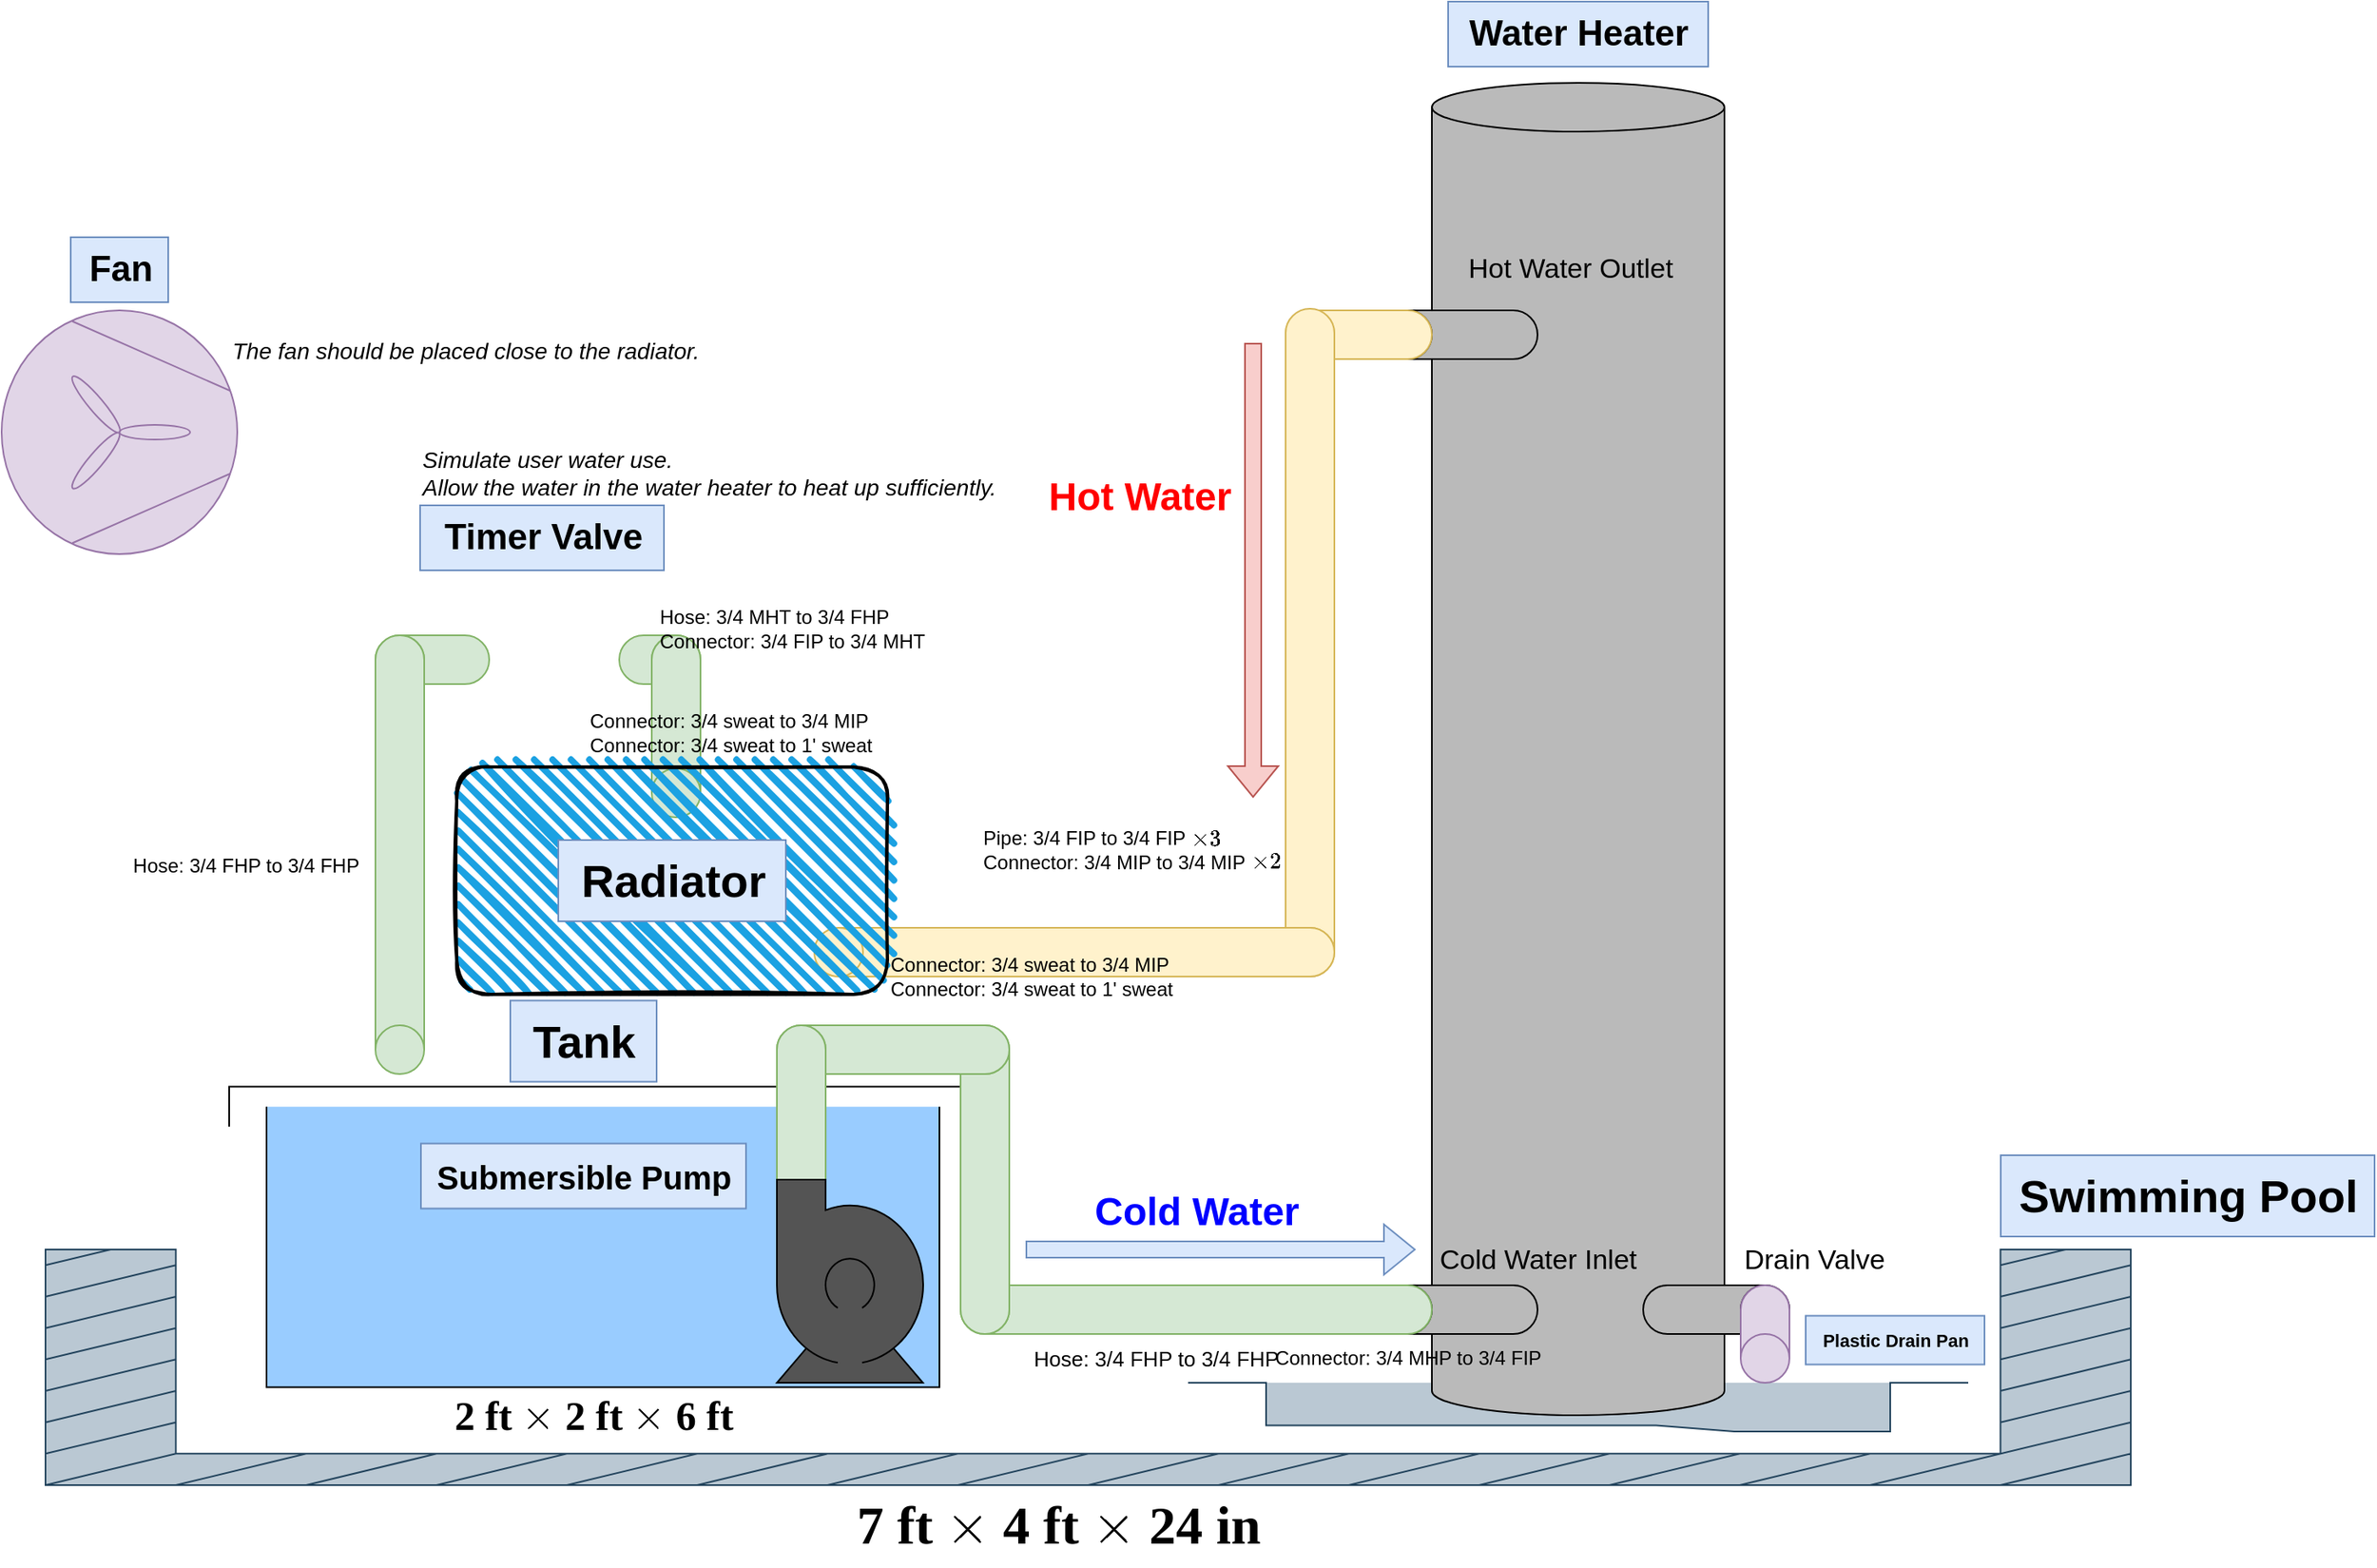 <mxfile version="22.1.7" type="github">
  <diagram name="Page-1" id="lstI_QHoVGvQYEMmkvc0">
    <mxGraphModel dx="3290" dy="2406" grid="1" gridSize="10" guides="1" tooltips="1" connect="1" arrows="1" fold="1" page="1" pageScale="1" pageWidth="850" pageHeight="1100" math="1" shadow="0">
      <root>
        <mxCell id="0" />
        <mxCell id="1" parent="0" />
        <mxCell id="xNpF79A458BB7G23AFrS-22" value="" style="shape=mxgraph.pid.vessels.concrete_tank;html=1;pointerEvents=1;align=center;verticalLabelPosition=bottom;verticalAlign=top;dashed=0;fillColor=#bac8d3;strokeColor=#23445d;" vertex="1" parent="1">
          <mxGeometry x="-483" y="148" width="1283" height="145" as="geometry" />
        </mxCell>
        <mxCell id="xNpF79A458BB7G23AFrS-1" value="" style="shape=mxgraph.pid.vessels.container,_tank,_cistern_(boot);html=1;pointerEvents=1;align=center;verticalLabelPosition=bottom;verticalAlign=top;dashed=0;fillColor=#bac8d3;strokeColor=#23445d;" vertex="1" parent="1">
          <mxGeometry x="220" y="230" width="480" height="30" as="geometry" />
        </mxCell>
        <mxCell id="PmdY9xDrZt-xPDeDsAh8-1" value="" style="shape=cylinder3;whiteSpace=wrap;html=1;boundedLbl=1;backgroundOutline=1;size=15;fillColor=#BABABA;" parent="1" vertex="1">
          <mxGeometry x="370" y="-570" width="180" height="820" as="geometry" />
        </mxCell>
        <mxCell id="PmdY9xDrZt-xPDeDsAh8-58" value="" style="shape=cylinder3;whiteSpace=wrap;html=1;boundedLbl=1;backgroundOutline=1;size=15;direction=north;fillColor=#bababa;" parent="1" vertex="1">
          <mxGeometry x="340" y="-430" width="95" height="30" as="geometry" />
        </mxCell>
        <mxCell id="PmdY9xDrZt-xPDeDsAh8-2" value="" style="shape=cylinder3;whiteSpace=wrap;html=1;boundedLbl=1;backgroundOutline=1;size=15;direction=north;fillColor=#fff2cc;strokeColor=#d6b656;" parent="1" vertex="1">
          <mxGeometry x="280" y="-430" width="90" height="30" as="geometry" />
        </mxCell>
        <mxCell id="xNpF79A458BB7G23AFrS-19" value="" style="shape=cylinder3;whiteSpace=wrap;html=1;boundedLbl=1;backgroundOutline=1;size=15;direction=west;fillColor=#fff2cc;strokeColor=#d6b656;" vertex="1" parent="1">
          <mxGeometry x="280" y="-431" width="30" height="411" as="geometry" />
        </mxCell>
        <mxCell id="xNpF79A458BB7G23AFrS-20" value="" style="shape=cylinder3;whiteSpace=wrap;html=1;boundedLbl=1;backgroundOutline=1;size=15;direction=north;fillColor=#fff2cc;strokeColor=#d6b656;" vertex="1" parent="1">
          <mxGeometry x="-10" y="-50" width="320" height="30" as="geometry" />
        </mxCell>
        <mxCell id="PmdY9xDrZt-xPDeDsAh8-16" value="" style="shape=mxgraph.pid.vessels.tank_(covered);html=1;pointerEvents=1;align=center;verticalLabelPosition=bottom;verticalAlign=top;dashed=0;strokeColor=default;fontFamily=Helvetica;fontSize=12;fontColor=default;fillColor=#99CCFF;" parent="1" vertex="1">
          <mxGeometry x="-370" y="47.76" width="460" height="185" as="geometry" />
        </mxCell>
        <mxCell id="PmdY9xDrZt-xPDeDsAh8-3" value="" style="shape=cylinder3;whiteSpace=wrap;html=1;boundedLbl=1;backgroundOutline=1;size=15;direction=north;fillColor=#bababa;" parent="1" vertex="1">
          <mxGeometry x="340" y="170" width="95" height="30" as="geometry" />
        </mxCell>
        <mxCell id="PmdY9xDrZt-xPDeDsAh8-39" value="" style="shape=cylinder3;whiteSpace=wrap;html=1;boundedLbl=1;backgroundOutline=1;size=15;direction=north;fillColor=#d5e8d4;strokeColor=#82b366;" parent="1" vertex="1">
          <mxGeometry x="80" y="170" width="290" height="30" as="geometry" />
        </mxCell>
        <mxCell id="PmdY9xDrZt-xPDeDsAh8-38" value="" style="shape=cylinder3;whiteSpace=wrap;html=1;boundedLbl=1;backgroundOutline=1;size=15;direction=east;fillColor=#d5e8d4;strokeColor=#82b366;" parent="1" vertex="1">
          <mxGeometry x="80" y="10" width="30" height="190" as="geometry" />
        </mxCell>
        <mxCell id="PmdY9xDrZt-xPDeDsAh8-37" value="" style="shape=cylinder3;whiteSpace=wrap;html=1;boundedLbl=1;backgroundOutline=1;size=15;direction=north;fillColor=#d5e8d4;strokeColor=#82b366;" parent="1" vertex="1">
          <mxGeometry x="-33" y="10" width="143" height="30" as="geometry" />
        </mxCell>
        <mxCell id="PmdY9xDrZt-xPDeDsAh8-29" value="" style="shape=image;html=1;verticalAlign=top;verticalLabelPosition=bottom;labelBackgroundColor=#ffffff;imageAspect=0;aspect=fixed;image=https://cdn2.iconfinder.com/data/icons/crystalproject/128x128/devices/pipe.png;strokeColor=default;align=center;fontFamily=Helvetica;fontSize=12;fontColor=default;fillColor=default;" parent="1" vertex="1">
          <mxGeometry x="-230" y="-286" width="120" height="120" as="geometry" />
        </mxCell>
        <mxCell id="PmdY9xDrZt-xPDeDsAh8-28" value="" style="shape=cylinder3;whiteSpace=wrap;html=1;boundedLbl=1;backgroundOutline=1;size=15;direction=south;fillColor=#d5e8d4;strokeColor=#82b366;" parent="1" vertex="1">
          <mxGeometry x="-130" y="-230" width="50" height="30" as="geometry" />
        </mxCell>
        <mxCell id="PmdY9xDrZt-xPDeDsAh8-26" value="" style="shape=cylinder3;whiteSpace=wrap;html=1;boundedLbl=1;backgroundOutline=1;size=15;direction=west;fillColor=#d5e8d4;strokeColor=#82b366;" parent="1" vertex="1">
          <mxGeometry x="-110" y="-230" width="30" height="112" as="geometry" />
        </mxCell>
        <mxCell id="PmdY9xDrZt-xPDeDsAh8-4" value="" style="shape=cylinder3;whiteSpace=wrap;html=1;boundedLbl=1;backgroundOutline=1;size=15;direction=south;fillColor=#bababa;" parent="1" vertex="1">
          <mxGeometry x="500" y="170" width="90" height="30" as="geometry" />
        </mxCell>
        <mxCell id="PmdY9xDrZt-xPDeDsAh8-7" value="Cold Water Inlet" style="text;html=1;align=center;verticalAlign=middle;resizable=0;points=[];autosize=1;strokeColor=none;fillColor=none;fontSize=17;fontFamily=Helvetica;fontColor=default;fontStyle=0" parent="1" vertex="1">
          <mxGeometry x="365" y="140" width="140" height="30" as="geometry" />
        </mxCell>
        <mxCell id="PmdY9xDrZt-xPDeDsAh8-8" value="Drain Valve" style="text;html=1;align=center;verticalAlign=middle;resizable=0;points=[];autosize=1;strokeColor=none;fillColor=none;fontSize=17;fontFamily=Helvetica;fontColor=default;fontStyle=0" parent="1" vertex="1">
          <mxGeometry x="550" y="140" width="110" height="30" as="geometry" />
        </mxCell>
        <mxCell id="PmdY9xDrZt-xPDeDsAh8-9" value="" style="shape=cylinder3;whiteSpace=wrap;html=1;boundedLbl=1;backgroundOutline=1;size=15;direction=west;fillColor=#e1d5e7;strokeColor=#9673a6;" parent="1" vertex="1">
          <mxGeometry x="560" y="170" width="30" height="60" as="geometry" />
        </mxCell>
        <mxCell id="PmdY9xDrZt-xPDeDsAh8-10" value="Hot Water Outlet" style="text;html=1;align=center;verticalAlign=middle;resizable=0;points=[];autosize=1;strokeColor=none;fillColor=none;fontSize=17;fontFamily=Helvetica;fontColor=default;" parent="1" vertex="1">
          <mxGeometry x="380" y="-470" width="150" height="30" as="geometry" />
        </mxCell>
        <mxCell id="PmdY9xDrZt-xPDeDsAh8-17" value="" style="shape=image;html=1;verticalAlign=top;verticalLabelPosition=bottom;labelBackgroundColor=#ffffff;imageAspect=0;aspect=fixed;image=https://cdn1.iconfinder.com/data/icons/unicons-line-vol-6/24/water-128.png;strokeColor=default;align=center;fontFamily=Helvetica;fontSize=12;fontColor=default;fillColor=default;" parent="1" vertex="1">
          <mxGeometry x="-140" y="118.76" width="100" height="100" as="geometry" />
        </mxCell>
        <mxCell id="PmdY9xDrZt-xPDeDsAh8-18" value="" style="shape=image;html=1;verticalAlign=top;verticalLabelPosition=bottom;labelBackgroundColor=#ffffff;imageAspect=0;aspect=fixed;image=https://cdn1.iconfinder.com/data/icons/unicons-line-vol-6/24/water-128.png;strokeColor=default;align=center;fontFamily=Helvetica;fontSize=12;fontColor=default;fillColor=default;" parent="1" vertex="1">
          <mxGeometry x="-40" y="118.76" width="100" height="100" as="geometry" />
        </mxCell>
        <mxCell id="PmdY9xDrZt-xPDeDsAh8-31" value="" style="shape=image;html=1;verticalAlign=top;verticalLabelPosition=bottom;labelBackgroundColor=#ffffff;imageAspect=0;aspect=fixed;image=https://cdn0.iconfinder.com/data/icons/google-material-design-3-0/48/ic_av_timer_48px-128.png;strokeColor=default;align=center;fontFamily=Helvetica;fontSize=12;fontColor=default;fillColor=default;" parent="1" vertex="1">
          <mxGeometry x="-162.5" y="-270" width="32.5" height="32.5" as="geometry" />
        </mxCell>
        <mxCell id="PmdY9xDrZt-xPDeDsAh8-32" value="" style="shape=cylinder3;whiteSpace=wrap;html=1;boundedLbl=1;backgroundOutline=1;size=15;direction=north;fillColor=#d5e8d4;strokeColor=#82b366;" parent="1" vertex="1">
          <mxGeometry x="-280" y="-230" width="70" height="30" as="geometry" />
        </mxCell>
        <mxCell id="PmdY9xDrZt-xPDeDsAh8-33" value="" style="shape=cylinder3;whiteSpace=wrap;html=1;boundedLbl=1;backgroundOutline=1;size=15;direction=west;fillColor=#d5e8d4;strokeColor=#82b366;" parent="1" vertex="1">
          <mxGeometry x="-280" y="-230" width="30" height="270" as="geometry" />
        </mxCell>
        <mxCell id="PmdY9xDrZt-xPDeDsAh8-36" value="" style="shape=cylinder3;whiteSpace=wrap;html=1;boundedLbl=1;backgroundOutline=1;size=15;direction=west;fillColor=#d5e8d4;strokeColor=#82b366;" parent="1" vertex="1">
          <mxGeometry x="-33" y="10" width="30" height="130" as="geometry" />
        </mxCell>
        <mxCell id="PmdY9xDrZt-xPDeDsAh8-13" value="" style="shape=mxgraph.pid.pumps.centrifugal_pump_2;html=1;pointerEvents=1;align=center;verticalLabelPosition=bottom;verticalAlign=top;dashed=0;strokeColor=default;fontFamily=Helvetica;fontSize=12;fontColor=default;fillColor=#545454;" parent="1" vertex="1">
          <mxGeometry x="-33" y="105" width="93" height="125" as="geometry" />
        </mxCell>
        <mxCell id="PmdY9xDrZt-xPDeDsAh8-19" value="" style="shape=image;html=1;verticalAlign=top;verticalLabelPosition=bottom;labelBackgroundColor=#ffffff;imageAspect=0;aspect=fixed;image=https://cdn1.iconfinder.com/data/icons/unicons-line-vol-6/24/water-128.png;strokeColor=default;align=center;fontFamily=Helvetica;fontSize=12;fontColor=default;fillColor=default;" parent="1" vertex="1">
          <mxGeometry x="-240" y="118.76" width="100" height="100" as="geometry" />
        </mxCell>
        <mxCell id="PmdY9xDrZt-xPDeDsAh8-20" value="" style="shape=image;html=1;verticalAlign=top;verticalLabelPosition=bottom;labelBackgroundColor=#ffffff;imageAspect=0;aspect=fixed;image=https://cdn1.iconfinder.com/data/icons/unicons-line-vol-6/24/water-128.png;strokeColor=default;align=center;fontFamily=Helvetica;fontSize=12;fontColor=default;fillColor=default;" parent="1" vertex="1">
          <mxGeometry x="-340" y="118.76" width="100" height="100" as="geometry" />
        </mxCell>
        <mxCell id="PmdY9xDrZt-xPDeDsAh8-40" value="" style="shape=image;html=1;verticalAlign=top;verticalLabelPosition=bottom;labelBackgroundColor=#ffffff;imageAspect=0;aspect=fixed;image=https://cdn1.iconfinder.com/data/icons/ionicons-outline-vol-2/512/water-outline-128.png;strokeColor=default;align=center;fontFamily=Helvetica;fontSize=12;fontColor=default;fillColor=default;" parent="1" vertex="1">
          <mxGeometry x="563" y="216" width="24" height="24" as="geometry" />
        </mxCell>
        <mxCell id="PmdY9xDrZt-xPDeDsAh8-46" value="Connector: 3/4 sweat to 3/4 MIP&lt;br style=&quot;font-size: 12px;&quot;&gt;Connector: 3/4 sweat to 1&#39; sweat" style="text;html=1;align=left;verticalAlign=middle;resizable=0;points=[];autosize=1;strokeColor=none;fillColor=none;fontSize=12;fontFamily=Helvetica;fontColor=default;" parent="1" vertex="1">
          <mxGeometry x="-150" y="-190" width="200" height="40" as="geometry" />
        </mxCell>
        <mxCell id="PmdY9xDrZt-xPDeDsAh8-47" value="Hose: 3/4 MHT to 3/4 FHP&lt;br style=&quot;font-size: 12px;&quot;&gt;Connector: 3/4 FIP to 3/4 MHT" style="text;html=1;align=left;verticalAlign=middle;resizable=0;points=[];autosize=1;strokeColor=none;fillColor=none;fontSize=12;fontFamily=Helvetica;fontColor=default;" parent="1" vertex="1">
          <mxGeometry x="-107" y="-253.75" width="190" height="40" as="geometry" />
        </mxCell>
        <mxCell id="PmdY9xDrZt-xPDeDsAh8-49" value="Timer Valve" style="text;html=1;align=center;verticalAlign=middle;resizable=0;points=[];autosize=1;strokeColor=#6c8ebf;fillColor=#dae8fc;fontSize=22;fontFamily=Helvetica;fontStyle=1" parent="1" vertex="1">
          <mxGeometry x="-252.5" y="-310" width="150" height="40" as="geometry" />
        </mxCell>
        <mxCell id="PmdY9xDrZt-xPDeDsAh8-50" value="Hose: 3/4 FHP to 3/4 FHP" style="text;html=1;align=center;verticalAlign=middle;resizable=0;points=[];autosize=1;strokeColor=none;fillColor=none;fontSize=12;fontFamily=Helvetica;fontColor=default;" parent="1" vertex="1">
          <mxGeometry x="-440" y="-103" width="160" height="30" as="geometry" />
        </mxCell>
        <mxCell id="PmdY9xDrZt-xPDeDsAh8-51" value="Hose: 3/4 FHP to 3/4 FHP" style="text;html=1;align=center;verticalAlign=middle;resizable=0;points=[];autosize=1;strokeColor=none;fillColor=none;fontSize=13;fontFamily=Helvetica;fontColor=default;" parent="1" vertex="1">
          <mxGeometry x="114.5" y="200" width="170" height="30" as="geometry" />
        </mxCell>
        <mxCell id="PmdY9xDrZt-xPDeDsAh8-52" value="Connector: 3/4 MHP to 3/4 FIP" style="text;html=1;align=center;verticalAlign=middle;resizable=0;points=[];autosize=1;strokeColor=none;fillColor=none;fontSize=12;fontFamily=Helvetica;fontColor=default;" parent="1" vertex="1">
          <mxGeometry x="260" y="200" width="190" height="30" as="geometry" />
        </mxCell>
        <mxCell id="PmdY9xDrZt-xPDeDsAh8-54" value="" style="verticalLabelPosition=bottom;outlineConnect=0;align=center;dashed=0;html=1;verticalAlign=top;shape=mxgraph.pid2misc.fan;fanType=common;strokeColor=#9673a6;fontFamily=Helvetica;fontSize=12;fillColor=#e1d5e7;" parent="1" vertex="1">
          <mxGeometry x="-510" y="-430" width="145" height="150" as="geometry" />
        </mxCell>
        <mxCell id="PmdY9xDrZt-xPDeDsAh8-55" value="Fan" style="text;html=1;align=center;verticalAlign=middle;resizable=0;points=[];autosize=1;strokeColor=#6c8ebf;fillColor=#dae8fc;fontSize=22;fontFamily=Helvetica;fontStyle=1" parent="1" vertex="1">
          <mxGeometry x="-467.5" y="-475" width="60" height="40" as="geometry" />
        </mxCell>
        <mxCell id="PmdY9xDrZt-xPDeDsAh8-57" value="" style="shape=image;html=1;verticalAlign=top;verticalLabelPosition=bottom;labelBackgroundColor=#ffffff;imageAspect=0;aspect=fixed;image=https://cdn1.iconfinder.com/data/icons/unicons-line-vol-6/24/wind-128.png;strokeColor=default;align=center;fontFamily=Helvetica;fontSize=12;fontColor=default;fillColor=default;rotation=45;movable=1;resizable=1;rotatable=1;deletable=1;editable=1;locked=0;connectable=1;" parent="1" vertex="1">
          <mxGeometry x="-417.77" y="-322.11" width="136.25" height="136.25" as="geometry" />
        </mxCell>
        <mxCell id="PmdY9xDrZt-xPDeDsAh8-23" value="" style="rounded=1;whiteSpace=wrap;html=1;strokeWidth=2;fillWeight=4;hachureGap=8;hachureAngle=45;fillColor=#1ba1e2;sketch=1;strokeColor=default;align=center;verticalAlign=middle;fontFamily=Helvetica;fontSize=12;fontColor=default;" parent="1" vertex="1">
          <mxGeometry x="-230" y="-149" width="265" height="140" as="geometry" />
        </mxCell>
        <mxCell id="PmdY9xDrZt-xPDeDsAh8-24" value="Radiator" style="text;html=1;align=center;verticalAlign=middle;resizable=0;points=[];autosize=1;strokeColor=#6c8ebf;fillColor=#dae8fc;fontSize=28;fontFamily=Helvetica;fontStyle=1" parent="1" vertex="1">
          <mxGeometry x="-167.5" y="-104" width="140" height="50" as="geometry" />
        </mxCell>
        <mxCell id="PmdY9xDrZt-xPDeDsAh8-59" value="Submersible Pump" style="text;html=1;align=center;verticalAlign=middle;resizable=0;points=[];autosize=1;strokeColor=#6c8ebf;fillColor=#dae8fc;fontSize=20;fontFamily=Helvetica;fontStyle=1" parent="1" vertex="1">
          <mxGeometry x="-252" y="82.76" width="200" height="40" as="geometry" />
        </mxCell>
        <mxCell id="PmdY9xDrZt-xPDeDsAh8-60" value="Tank" style="text;html=1;align=center;verticalAlign=middle;resizable=0;points=[];autosize=1;strokeColor=#6c8ebf;fillColor=#dae8fc;fontSize=28;fontFamily=Helvetica;fontStyle=1" parent="1" vertex="1">
          <mxGeometry x="-197" y="-5.24" width="90" height="50" as="geometry" />
        </mxCell>
        <mxCell id="PmdY9xDrZt-xPDeDsAh8-61" value="Water Heater" style="text;html=1;align=center;verticalAlign=middle;resizable=0;points=[];autosize=1;strokeColor=#6c8ebf;fillColor=#dae8fc;fontSize=22;fontFamily=Helvetica;fontStyle=1" parent="1" vertex="1">
          <mxGeometry x="380" y="-620" width="160" height="40" as="geometry" />
        </mxCell>
        <mxCell id="PmdY9xDrZt-xPDeDsAh8-42" value="Pipe: 3/4 FIP to 3/4 FIP \(\times 3\)&lt;br style=&quot;font-size: 12px;&quot;&gt;Connector: 3/4 MIP to 3/4 MIP&amp;nbsp;\(\times 2\)" style="text;html=1;align=left;verticalAlign=middle;resizable=0;points=[];autosize=1;strokeColor=none;fillColor=none;fontSize=12;fontFamily=Helvetica;fontColor=default;" parent="1" vertex="1">
          <mxGeometry x="92" y="-118" width="240" height="40" as="geometry" />
        </mxCell>
        <mxCell id="PmdY9xDrZt-xPDeDsAh8-43" value="Connector: 3/4 sweat to 3/4 MIP&lt;br style=&quot;font-size: 12px;&quot;&gt;Connector: 3/4 sweat to 1&#39; sweat" style="text;html=1;align=left;verticalAlign=middle;resizable=0;points=[];autosize=1;strokeColor=none;fillColor=none;fontSize=12;fontFamily=Helvetica;fontColor=default;" parent="1" vertex="1">
          <mxGeometry x="35" y="-40.0" width="200" height="40" as="geometry" />
        </mxCell>
        <mxCell id="PmdY9xDrZt-xPDeDsAh8-63" value="Simulate user water use.&lt;br style=&quot;font-size: 14px;&quot;&gt;Allow the water in the water heater to heat up sufficiently." style="text;html=1;align=left;verticalAlign=middle;resizable=0;points=[];autosize=1;strokeColor=none;fillColor=none;fontSize=14;fontFamily=Helvetica;fontColor=default;fontStyle=2" parent="1" vertex="1">
          <mxGeometry x="-253" y="-355" width="380" height="50" as="geometry" />
        </mxCell>
        <mxCell id="xNpF79A458BB7G23AFrS-2" value="&amp;nbsp;" style="text;html=1;align=center;verticalAlign=middle;resizable=0;points=[];autosize=1;strokeColor=none;fillColor=none;" vertex="1" parent="1">
          <mxGeometry x="715" y="148" width="30" height="30" as="geometry" />
        </mxCell>
        <mxCell id="PmdY9xDrZt-xPDeDsAh8-21" value="" style="shape=image;html=1;verticalAlign=top;verticalLabelPosition=bottom;labelBackgroundColor=#ffffff;imageAspect=0;aspect=fixed;image=https://cdn1.iconfinder.com/data/icons/ionicons-outline-vol-2/512/water-outline-128.png;strokeColor=default;align=center;fontFamily=Helvetica;fontSize=12;fontColor=default;fillColor=default;" parent="1" vertex="1">
          <mxGeometry x="-277" y="31.0" width="24" height="24" as="geometry" />
        </mxCell>
        <mxCell id="xNpF79A458BB7G23AFrS-8" value="" style="shape=flexArrow;endArrow=classic;html=1;rounded=0;fillColor=#dae8fc;strokeColor=#6c8ebf;" edge="1" parent="1">
          <mxGeometry width="50" height="50" relative="1" as="geometry">
            <mxPoint x="120" y="148" as="sourcePoint" />
            <mxPoint x="360" y="148" as="targetPoint" />
          </mxGeometry>
        </mxCell>
        <mxCell id="xNpF79A458BB7G23AFrS-9" value="Cold Water" style="text;html=1;align=center;verticalAlign=middle;resizable=0;points=[];autosize=1;strokeColor=none;fillColor=none;fontSize=24;fontStyle=1;fontColor=#0000FF;" vertex="1" parent="1">
          <mxGeometry x="150" y="105" width="150" height="40" as="geometry" />
        </mxCell>
        <mxCell id="xNpF79A458BB7G23AFrS-10" value="" style="shape=flexArrow;endArrow=classic;html=1;rounded=0;fillColor=#f8cecc;strokeColor=#b85450;" edge="1" parent="1">
          <mxGeometry width="50" height="50" relative="1" as="geometry">
            <mxPoint x="260" y="-410" as="sourcePoint" />
            <mxPoint x="260" y="-130" as="targetPoint" />
          </mxGeometry>
        </mxCell>
        <mxCell id="xNpF79A458BB7G23AFrS-11" value="Hot Water" style="text;html=1;align=center;verticalAlign=middle;resizable=0;points=[];autosize=1;strokeColor=none;fillColor=none;fontSize=24;fontStyle=1;fontColor=#FF0000;" vertex="1" parent="1">
          <mxGeometry x="120" y="-335" width="140" height="40" as="geometry" />
        </mxCell>
        <mxCell id="xNpF79A458BB7G23AFrS-12" value="Plastic Drain Pan" style="text;html=1;align=center;verticalAlign=middle;resizable=0;points=[];autosize=1;strokeColor=#6c8ebf;fillColor=#dae8fc;fontStyle=1;fontSize=11;" vertex="1" parent="1">
          <mxGeometry x="600" y="188.76" width="110" height="30" as="geometry" />
        </mxCell>
        <mxCell id="xNpF79A458BB7G23AFrS-24" value="Swimming Pool" style="text;html=1;align=center;verticalAlign=middle;resizable=0;points=[];autosize=1;strokeColor=#6c8ebf;fillColor=#dae8fc;fontStyle=1;fontSize=28;" vertex="1" parent="1">
          <mxGeometry x="720" y="90" width="230" height="50" as="geometry" />
        </mxCell>
        <mxCell id="xNpF79A458BB7G23AFrS-25" value="The fan should be placed close to the radiator." style="text;html=1;align=left;verticalAlign=middle;resizable=0;points=[];autosize=1;strokeColor=none;fillColor=none;fontSize=14;fontFamily=Helvetica;fontColor=default;fontStyle=2" vertex="1" parent="1">
          <mxGeometry x="-370" y="-420" width="310" height="30" as="geometry" />
        </mxCell>
        <mxCell id="xNpF79A458BB7G23AFrS-26" value="7 ft \(\times\) 4 ft \(\times\) 24 in" style="text;html=1;align=center;verticalAlign=middle;resizable=0;points=[];autosize=1;strokeColor=none;fillColor=none;fontSize=33;fontFamily=Verdana;fontStyle=1" vertex="1" parent="1">
          <mxGeometry x="-210" y="293" width="700" height="50" as="geometry" />
        </mxCell>
        <mxCell id="xNpF79A458BB7G23AFrS-27" value="2 ft \(\times\) 2 ft \(\times\) 6 ft" style="text;html=1;align=center;verticalAlign=middle;resizable=0;points=[];autosize=1;strokeColor=none;fillColor=none;fontSize=25;fontFamily=Verdana;fontStyle=1" vertex="1" parent="1">
          <mxGeometry x="-406.25" y="230" width="520" height="40" as="geometry" />
        </mxCell>
      </root>
    </mxGraphModel>
  </diagram>
</mxfile>
